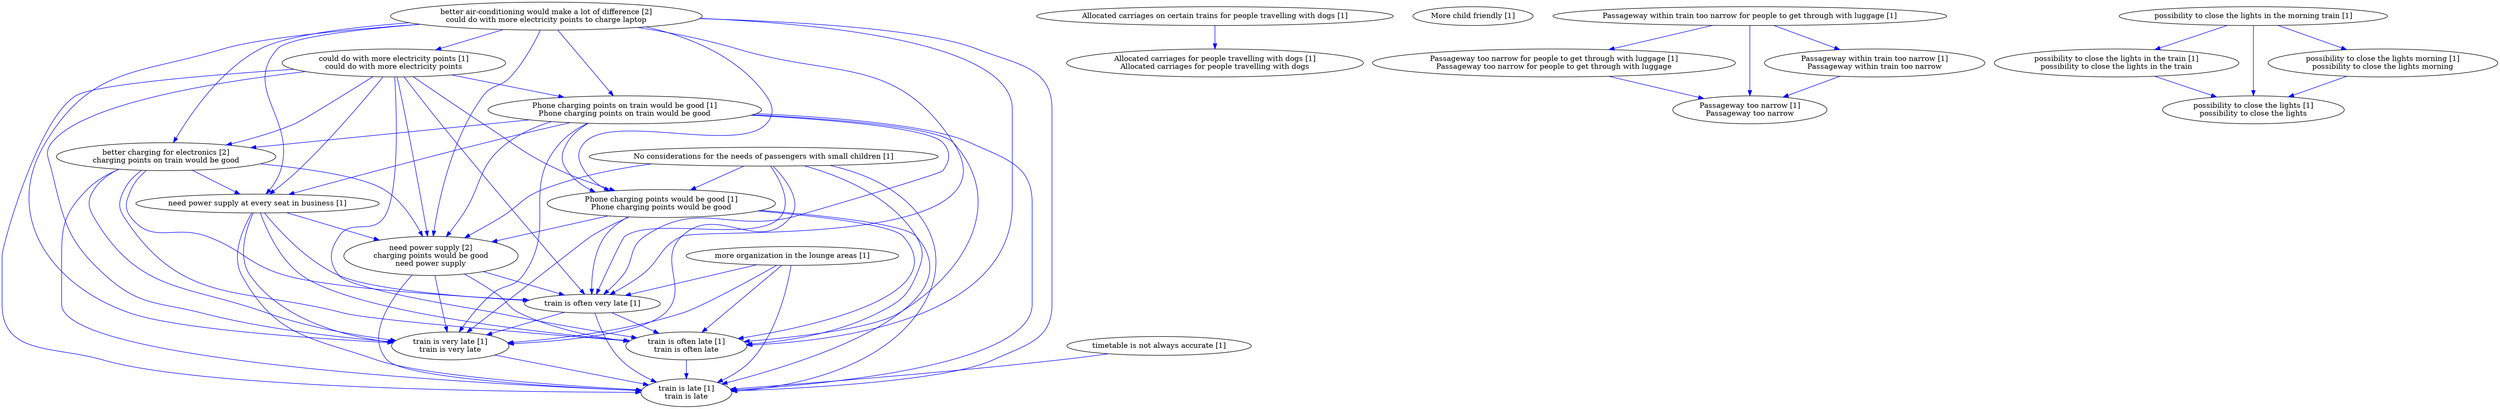 digraph collapsedGraph {
"better air-conditioning would make a lot of difference [2]\ncould do with more electricity points to charge laptop""need power supply [2]\ncharging points would be good\nneed power supply""better charging for electronics [2]\ncharging points on train would be good""Allocated carriages on certain trains for people travelling with dogs [1]""Allocated carriages for people travelling with dogs [1]\nAllocated carriages for people travelling with dogs""More child friendly [1]""No considerations for the needs of passengers with small children [1]""Passageway within train too narrow for people to get through with luggage [1]""Passageway too narrow for people to get through with luggage [1]\nPassageway too narrow for people to get through with luggage""Passageway too narrow [1]\nPassageway too narrow""Passageway within train too narrow [1]\nPassageway within train too narrow""Phone charging points on train would be good [1]\nPhone charging points on train would be good""Phone charging points would be good [1]\nPhone charging points would be good""could do with more electricity points [1]\ncould do with more electricity points""more organization in the lounge areas [1]""need power supply at every seat in business [1]""possibility to close the lights in the morning train [1]""possibility to close the lights in the train [1]\npossibility to close the lights in the train""possibility to close the lights [1]\npossibility to close the lights""possibility to close the lights morning [1]\npossibility to close the lights morning""timetable is not always accurate [1]""train is often very late [1]""train is often late [1]\ntrain is often late""train is late [1]\ntrain is late""train is very late [1]\ntrain is very late""No considerations for the needs of passengers with small children [1]" -> "train is often late [1]\ntrain is often late" [color=blue]
"could do with more electricity points [1]\ncould do with more electricity points" -> "need power supply at every seat in business [1]" [color=blue]
"better charging for electronics [2]\ncharging points on train would be good" -> "need power supply at every seat in business [1]" [color=blue]
"No considerations for the needs of passengers with small children [1]" -> "train is late [1]\ntrain is late" [color=blue]
"could do with more electricity points [1]\ncould do with more electricity points" -> "better charging for electronics [2]\ncharging points on train would be good" [color=blue]
"better charging for electronics [2]\ncharging points on train would be good" -> "train is very late [1]\ntrain is very late" [color=blue]
"No considerations for the needs of passengers with small children [1]" -> "Phone charging points would be good [1]\nPhone charging points would be good" [color=blue]
"could do with more electricity points [1]\ncould do with more electricity points" -> "train is very late [1]\ntrain is very late" [color=blue]
"need power supply at every seat in business [1]" -> "train is often late [1]\ntrain is often late" [color=blue]
"more organization in the lounge areas [1]" -> "train is often very late [1]" [color=blue]
"need power supply at every seat in business [1]" -> "train is late [1]\ntrain is late" [color=blue]
"better charging for electronics [2]\ncharging points on train would be good" -> "need power supply [2]\ncharging points would be good\nneed power supply" [color=blue]
"could do with more electricity points [1]\ncould do with more electricity points" -> "train is late [1]\ntrain is late" [color=blue]
"better air-conditioning would make a lot of difference [2]\ncould do with more electricity points to charge laptop" -> "train is often very late [1]" [color=blue]
"could do with more electricity points [1]\ncould do with more electricity points" -> "train is often late [1]\ntrain is often late" [color=blue]
"better air-conditioning would make a lot of difference [2]\ncould do with more electricity points to charge laptop" -> "need power supply [2]\ncharging points would be good\nneed power supply" [color=blue]
"Phone charging points on train would be good [1]\nPhone charging points on train would be good" -> "train is often very late [1]" [color=blue]
"could do with more electricity points [1]\ncould do with more electricity points" -> "Phone charging points on train would be good [1]\nPhone charging points on train would be good" [color=blue]
"Phone charging points on train would be good [1]\nPhone charging points on train would be good" -> "need power supply [2]\ncharging points would be good\nneed power supply" [color=blue]
"more organization in the lounge areas [1]" -> "train is late [1]\ntrain is late" [color=blue]
"more organization in the lounge areas [1]" -> "train is often late [1]\ntrain is often late" [color=blue]
"No considerations for the needs of passengers with small children [1]" -> "train is very late [1]\ntrain is very late" [color=blue]
"need power supply [2]\ncharging points would be good\nneed power supply" -> "train is late [1]\ntrain is late" [color=blue]
"need power supply [2]\ncharging points would be good\nneed power supply" -> "train is often late [1]\ntrain is often late" [color=blue]
"timetable is not always accurate [1]" -> "train is late [1]\ntrain is late" [color=blue]
"Phone charging points would be good [1]\nPhone charging points would be good" -> "train is very late [1]\ntrain is very late" [color=blue]
"Phone charging points on train would be good [1]\nPhone charging points on train would be good" -> "train is often late [1]\ntrain is often late" [color=blue]
"better air-conditioning would make a lot of difference [2]\ncould do with more electricity points to charge laptop" -> "could do with more electricity points [1]\ncould do with more electricity points" [color=blue]
"better air-conditioning would make a lot of difference [2]\ncould do with more electricity points to charge laptop" -> "train is late [1]\ntrain is late" [color=blue]
"more organization in the lounge areas [1]" -> "train is very late [1]\ntrain is very late" [color=blue]
"better air-conditioning would make a lot of difference [2]\ncould do with more electricity points to charge laptop" -> "Phone charging points on train would be good [1]\nPhone charging points on train would be good" [color=blue]
"better air-conditioning would make a lot of difference [2]\ncould do with more electricity points to charge laptop" -> "train is often late [1]\ntrain is often late" [color=blue]
"Phone charging points on train would be good [1]\nPhone charging points on train would be good" -> "train is late [1]\ntrain is late" [color=blue]
"better charging for electronics [2]\ncharging points on train would be good" -> "train is late [1]\ntrain is late" [color=blue]
"better charging for electronics [2]\ncharging points on train would be good" -> "train is often late [1]\ntrain is often late" [color=blue]
"could do with more electricity points [1]\ncould do with more electricity points" -> "train is often very late [1]" [color=blue]
"could do with more electricity points [1]\ncould do with more electricity points" -> "need power supply [2]\ncharging points would be good\nneed power supply" [color=blue]
"Phone charging points would be good [1]\nPhone charging points would be good" -> "train is late [1]\ntrain is late" [color=blue]
"need power supply [2]\ncharging points would be good\nneed power supply" -> "train is very late [1]\ntrain is very late" [color=blue]
"Phone charging points on train would be good [1]\nPhone charging points on train would be good" -> "better charging for electronics [2]\ncharging points on train would be good" [color=blue]
"Phone charging points would be good [1]\nPhone charging points would be good" -> "train is often late [1]\ntrain is often late" [color=blue]
"better air-conditioning would make a lot of difference [2]\ncould do with more electricity points to charge laptop" -> "train is very late [1]\ntrain is very late" [color=blue]
"Phone charging points on train would be good [1]\nPhone charging points on train would be good" -> "need power supply at every seat in business [1]" [color=blue]
"Phone charging points on train would be good [1]\nPhone charging points on train would be good" -> "train is very late [1]\ntrain is very late" [color=blue]
"better air-conditioning would make a lot of difference [2]\ncould do with more electricity points to charge laptop" -> "need power supply at every seat in business [1]" [color=blue]
"need power supply at every seat in business [1]" -> "train is very late [1]\ntrain is very late" [color=blue]
"need power supply at every seat in business [1]" -> "need power supply [2]\ncharging points would be good\nneed power supply" [color=blue]
"need power supply at every seat in business [1]" -> "train is often very late [1]" [color=blue]
"need power supply [2]\ncharging points would be good\nneed power supply" -> "train is often very late [1]" [color=blue]
"better charging for electronics [2]\ncharging points on train would be good" -> "train is often very late [1]" [color=blue]
"Phone charging points would be good [1]\nPhone charging points would be good" -> "need power supply [2]\ncharging points would be good\nneed power supply" [color=blue]
"better air-conditioning would make a lot of difference [2]\ncould do with more electricity points to charge laptop" -> "better charging for electronics [2]\ncharging points on train would be good" [color=blue]
"Phone charging points would be good [1]\nPhone charging points would be good" -> "train is often very late [1]" [color=blue]
"No considerations for the needs of passengers with small children [1]" -> "train is often very late [1]" [color=blue]
"No considerations for the needs of passengers with small children [1]" -> "need power supply [2]\ncharging points would be good\nneed power supply" [color=blue]
"Allocated carriages on certain trains for people travelling with dogs [1]" -> "Allocated carriages for people travelling with dogs [1]\nAllocated carriages for people travelling with dogs" [color=blue]
"Passageway within train too narrow for people to get through with luggage [1]" -> "Passageway too narrow for people to get through with luggage [1]\nPassageway too narrow for people to get through with luggage" [color=blue]
"Passageway too narrow for people to get through with luggage [1]\nPassageway too narrow for people to get through with luggage" -> "Passageway too narrow [1]\nPassageway too narrow" [color=blue]
"Passageway within train too narrow for people to get through with luggage [1]" -> "Passageway within train too narrow [1]\nPassageway within train too narrow" [color=blue]
"Passageway within train too narrow [1]\nPassageway within train too narrow" -> "Passageway too narrow [1]\nPassageway too narrow" [color=blue]
"Passageway within train too narrow for people to get through with luggage [1]" -> "Passageway too narrow [1]\nPassageway too narrow" [color=blue]
"Phone charging points on train would be good [1]\nPhone charging points on train would be good" -> "Phone charging points would be good [1]\nPhone charging points would be good" [color=blue]
"possibility to close the lights in the morning train [1]" -> "possibility to close the lights in the train [1]\npossibility to close the lights in the train" [color=blue]
"possibility to close the lights in the train [1]\npossibility to close the lights in the train" -> "possibility to close the lights [1]\npossibility to close the lights" [color=blue]
"possibility to close the lights in the morning train [1]" -> "possibility to close the lights morning [1]\npossibility to close the lights morning" [color=blue]
"possibility to close the lights morning [1]\npossibility to close the lights morning" -> "possibility to close the lights [1]\npossibility to close the lights" [color=blue]
"possibility to close the lights in the morning train [1]" -> "possibility to close the lights [1]\npossibility to close the lights" [color=blue]
"train is often very late [1]" -> "train is often late [1]\ntrain is often late" [color=blue]
"train is often late [1]\ntrain is often late" -> "train is late [1]\ntrain is late" [color=blue]
"train is often very late [1]" -> "train is very late [1]\ntrain is very late" [color=blue]
"train is very late [1]\ntrain is very late" -> "train is late [1]\ntrain is late" [color=blue]
"train is often very late [1]" -> "train is late [1]\ntrain is late" [color=blue]
"better air-conditioning would make a lot of difference [2]\ncould do with more electricity points to charge laptop" -> "Phone charging points would be good [1]\nPhone charging points would be good" [color=blue]
"could do with more electricity points [1]\ncould do with more electricity points" -> "Phone charging points would be good [1]\nPhone charging points would be good" [color=blue]
}